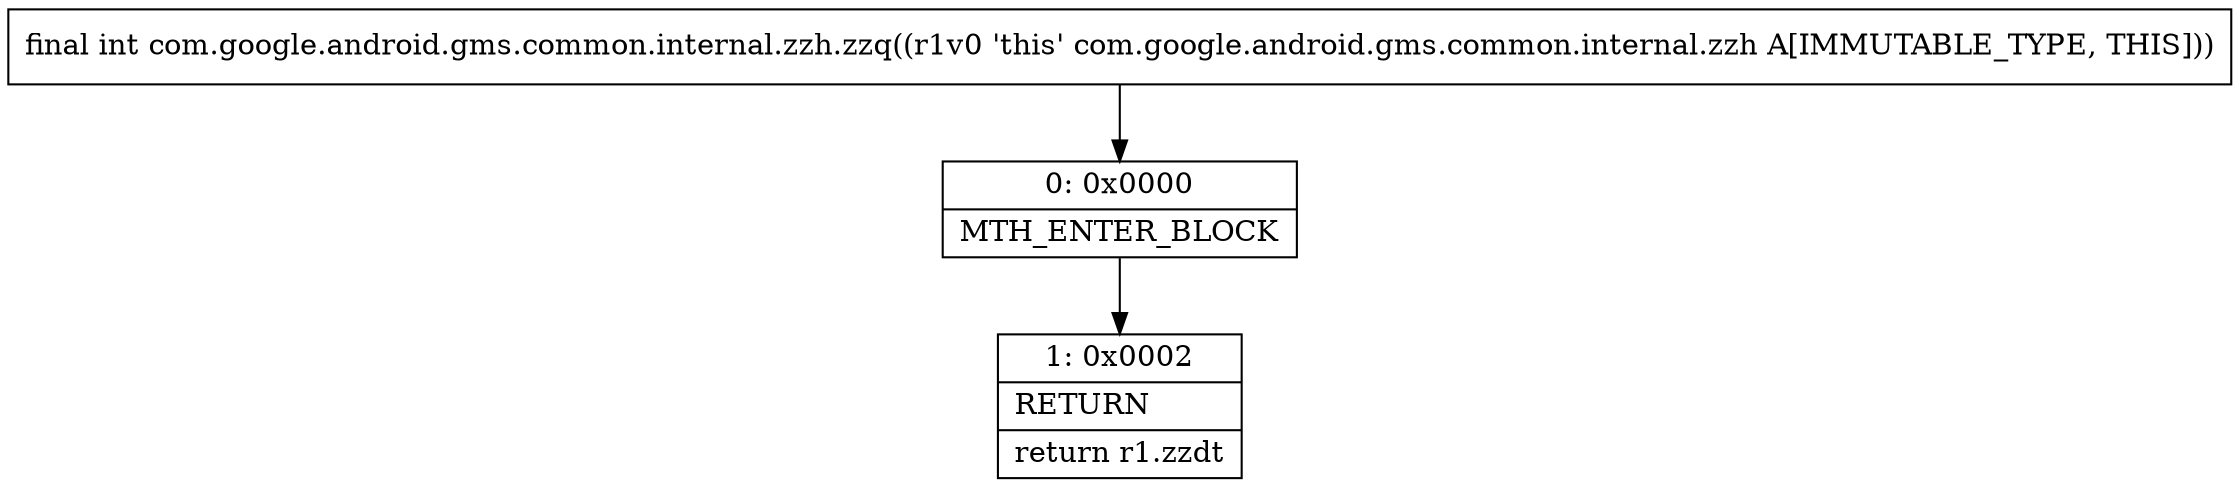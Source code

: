 digraph "CFG forcom.google.android.gms.common.internal.zzh.zzq()I" {
Node_0 [shape=record,label="{0\:\ 0x0000|MTH_ENTER_BLOCK\l}"];
Node_1 [shape=record,label="{1\:\ 0x0002|RETURN\l|return r1.zzdt\l}"];
MethodNode[shape=record,label="{final int com.google.android.gms.common.internal.zzh.zzq((r1v0 'this' com.google.android.gms.common.internal.zzh A[IMMUTABLE_TYPE, THIS])) }"];
MethodNode -> Node_0;
Node_0 -> Node_1;
}


